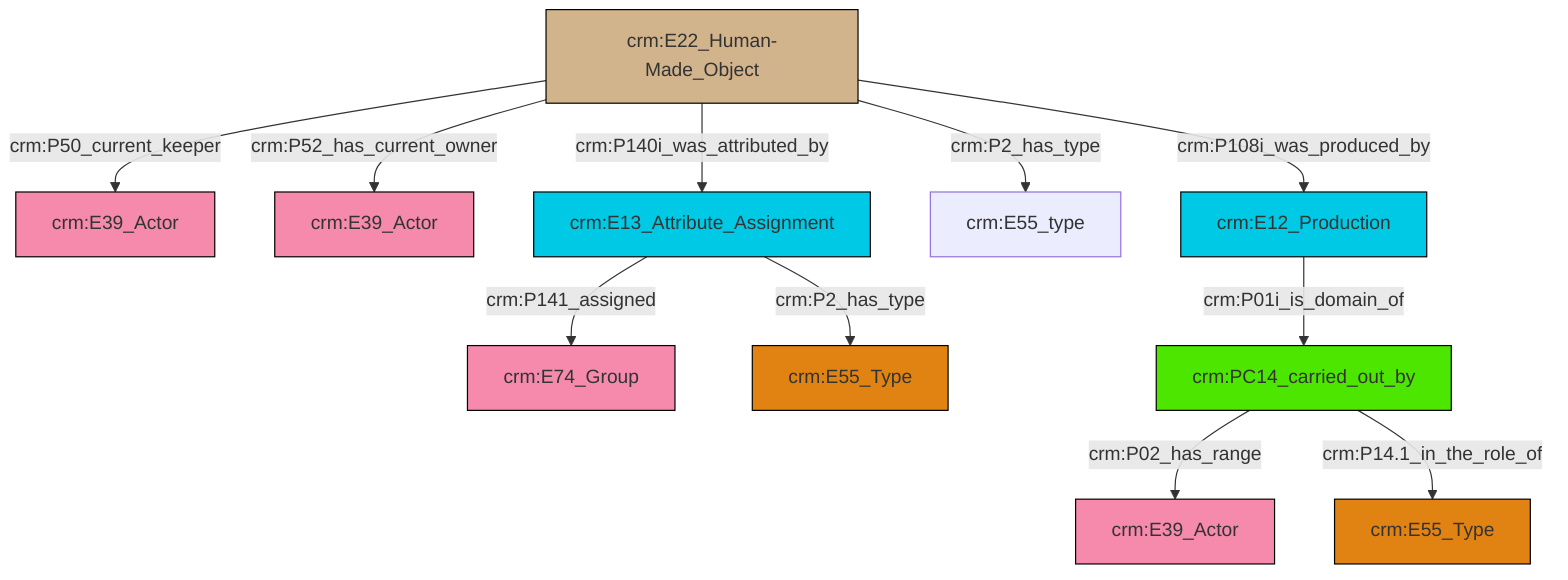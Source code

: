 graph TD
classDef Literal fill:#f2f2f2,stroke:#000000;
classDef CRM_Entity fill:#FFFFFF,stroke:#000000;
classDef Temporal_Entity fill:#00C9E6, stroke:#000000;
classDef Type fill:#E18312, stroke:#000000;
classDef Time-Span fill:#2C9C91, stroke:#000000;
classDef Appellation fill:#FFEB7F, stroke:#000000;
classDef Place fill:#008836, stroke:#000000;
classDef Persistent_Item fill:#B266B2, stroke:#000000;
classDef Conceptual_Object fill:#FFD700, stroke:#000000;
classDef Physical_Thing fill:#D2B48C, stroke:#000000;
classDef Actor fill:#f58aad, stroke:#000000;
classDef PC_Classes fill:#4ce600, stroke:#000000;
classDef Multi fill:#cccccc,stroke:#000000;

2["crm:E22_Human-Made_Object"]:::Physical_Thing -->|crm:P52_has_current_owner| 3["crm:E39_Actor"]:::Actor
4["crm:E13_Attribute_Assignment"]:::Temporal_Entity -->|crm:P141_assigned| 7["crm:E74_Group"]:::Actor
2["crm:E22_Human-Made_Object"]:::Physical_Thing -->|crm:P2_has_type| 8["crm:E55_type"]:::Default
4["crm:E13_Attribute_Assignment"]:::Temporal_Entity -->|crm:P2_has_type| 9["crm:E55_Type"]:::Type
10["crm:PC14_carried_out_by"]:::PC_Classes -->|crm:P02_has_range| 11["crm:E39_Actor"]:::Actor
2["crm:E22_Human-Made_Object"]:::Physical_Thing -->|crm:P140i_was_attributed_by| 4["crm:E13_Attribute_Assignment"]:::Temporal_Entity
10["crm:PC14_carried_out_by"]:::PC_Classes -->|crm:P14.1_in_the_role_of| 14["crm:E55_Type"]:::Type
2["crm:E22_Human-Made_Object"]:::Physical_Thing -->|crm:P50_current_keeper| 0["crm:E39_Actor"]:::Actor
2["crm:E22_Human-Made_Object"]:::Physical_Thing -->|crm:P108i_was_produced_by| 16["crm:E12_Production"]:::Temporal_Entity
16["crm:E12_Production"]:::Temporal_Entity -->|crm:P01i_is_domain_of| 10["crm:PC14_carried_out_by"]:::PC_Classes